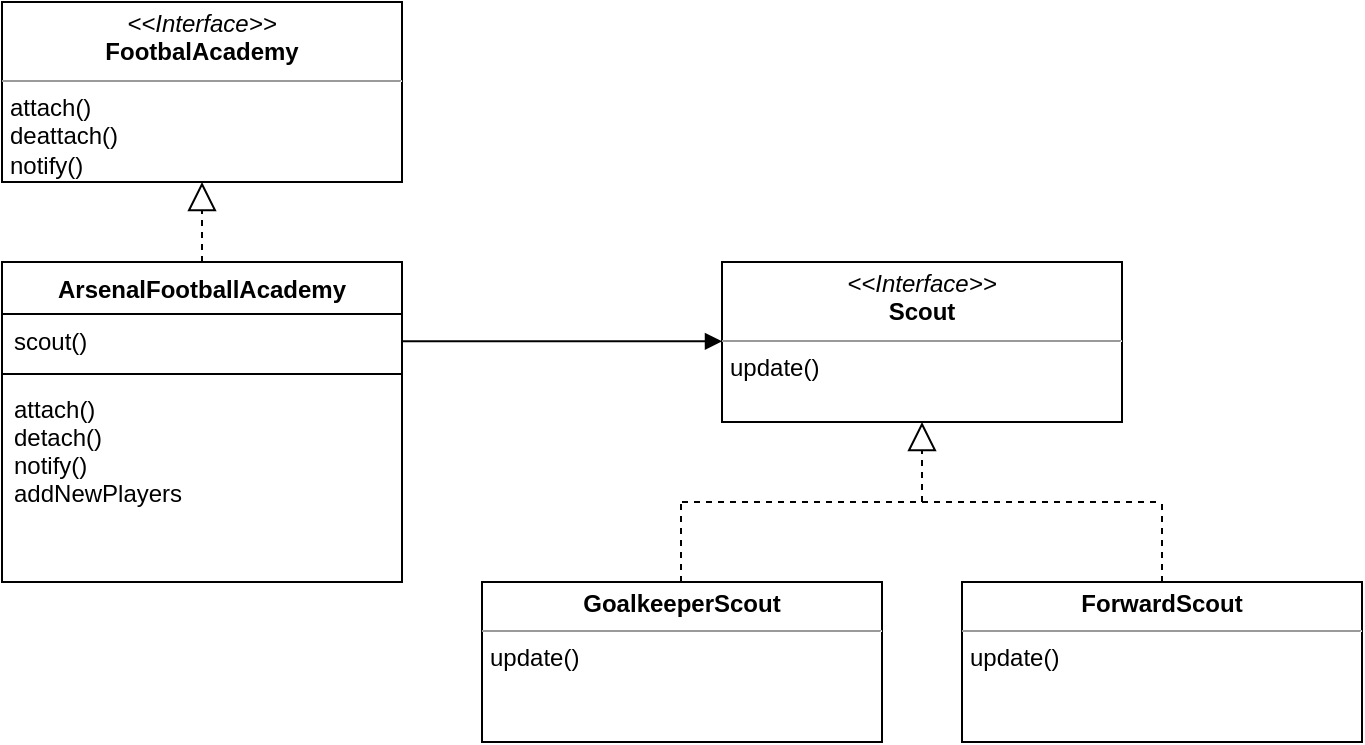 <mxfile version="20.2.3" type="device"><diagram id="nB49i7TH0BTFZbtzXf2y" name="Singleton"><mxGraphModel dx="836" dy="1360" grid="1" gridSize="10" guides="1" tooltips="1" connect="1" arrows="1" fold="1" page="1" pageScale="1" pageWidth="827" pageHeight="1169" math="0" shadow="0"><root><mxCell id="0"/><mxCell id="1" parent="0"/><mxCell id="cOpUwY9juvM1CkxW5ePs-6" value="name" style="endArrow=block;endFill=1;html=1;edgeStyle=orthogonalEdgeStyle;align=left;verticalAlign=top;rounded=0;" edge="1" parent="1"><mxGeometry x="-1" y="125" relative="1" as="geometry"><mxPoint x="280" y="239.63" as="sourcePoint"/><mxPoint x="440" y="239.63" as="targetPoint"/><mxPoint x="-60" y="15" as="offset"/></mxGeometry></mxCell><mxCell id="cOpUwY9juvM1CkxW5ePs-7" value="1" style="edgeLabel;resizable=0;html=1;align=left;verticalAlign=bottom;" connectable="0" vertex="1" parent="cOpUwY9juvM1CkxW5ePs-6"><mxGeometry x="-1" relative="1" as="geometry"><mxPoint x="-50" y="-100" as="offset"/></mxGeometry></mxCell><mxCell id="NV215gdg77gjgrnoeRMn-28" value="ArsenalFootballAcademy" style="swimlane;fontStyle=1;align=center;verticalAlign=top;childLayout=stackLayout;horizontal=1;startSize=26;horizontalStack=0;resizeParent=1;resizeParentMax=0;resizeLast=0;collapsible=1;marginBottom=0;" parent="1" vertex="1"><mxGeometry x="80" y="200" width="200" height="160" as="geometry"/></mxCell><mxCell id="cOpUwY9juvM1CkxW5ePs-1" value="scout()" style="text;strokeColor=none;fillColor=none;align=left;verticalAlign=top;spacingLeft=4;spacingRight=4;overflow=hidden;rotatable=0;points=[[0,0.5],[1,0.5]];portConstraint=eastwest;" vertex="1" parent="NV215gdg77gjgrnoeRMn-28"><mxGeometry y="26" width="200" height="26" as="geometry"/></mxCell><mxCell id="NV215gdg77gjgrnoeRMn-30" value="" style="line;strokeWidth=1;fillColor=none;align=left;verticalAlign=middle;spacingTop=-1;spacingLeft=3;spacingRight=3;rotatable=0;labelPosition=right;points=[];portConstraint=eastwest;" parent="NV215gdg77gjgrnoeRMn-28" vertex="1"><mxGeometry y="52" width="200" height="8" as="geometry"/></mxCell><mxCell id="NV215gdg77gjgrnoeRMn-29" value="attach()&#10;detach()&#10;notify()&#10;addNewPlayers" style="text;strokeColor=none;fillColor=none;align=left;verticalAlign=top;spacingLeft=4;spacingRight=4;overflow=hidden;rotatable=0;points=[[0,0.5],[1,0.5]];portConstraint=eastwest;" parent="NV215gdg77gjgrnoeRMn-28" vertex="1"><mxGeometry y="60" width="200" height="100" as="geometry"/></mxCell><mxCell id="NV215gdg77gjgrnoeRMn-40" value="" style="endArrow=block;dashed=1;endFill=0;endSize=12;html=1;rounded=0;entryX=0.5;entryY=1;entryDx=0;entryDy=0;" parent="1" target="NV215gdg77gjgrnoeRMn-44" edge="1"><mxGeometry width="160" relative="1" as="geometry"><mxPoint x="540" y="320" as="sourcePoint"/><mxPoint x="680" y="555" as="targetPoint"/></mxGeometry></mxCell><mxCell id="NV215gdg77gjgrnoeRMn-44" value="&lt;p style=&quot;margin:0px;margin-top:4px;text-align:center;&quot;&gt;&lt;i&gt;&amp;lt;&amp;lt;Interface&amp;gt;&amp;gt;&lt;/i&gt;&lt;br&gt;&lt;b&gt;Scout&lt;/b&gt;&lt;/p&gt;&lt;hr size=&quot;1&quot;&gt;&lt;p style=&quot;margin:0px;margin-left:4px;&quot;&gt;update()&lt;br&gt;&lt;br&gt;&lt;/p&gt;" style="verticalAlign=top;align=left;overflow=fill;fontSize=12;fontFamily=Helvetica;html=1;" parent="1" vertex="1"><mxGeometry x="440" y="200" width="200" height="80" as="geometry"/></mxCell><mxCell id="NV215gdg77gjgrnoeRMn-48" value="&lt;p style=&quot;margin:0px;margin-top:4px;text-align:center;&quot;&gt;&lt;b&gt;GoalkeeperScout&lt;/b&gt;&lt;/p&gt;&lt;hr size=&quot;1&quot;&gt;&lt;p style=&quot;margin:0px;margin-left:4px;&quot;&gt;update()&lt;br&gt;&lt;br&gt;&lt;/p&gt;" style="verticalAlign=top;align=left;overflow=fill;fontSize=12;fontFamily=Helvetica;html=1;" parent="1" vertex="1"><mxGeometry x="320" y="360" width="200" height="80" as="geometry"/></mxCell><mxCell id="NV215gdg77gjgrnoeRMn-49" value="&lt;p style=&quot;margin:0px;margin-top:4px;text-align:center;&quot;&gt;&lt;i&gt;&amp;lt;&amp;lt;Interface&amp;gt;&amp;gt;&lt;/i&gt;&lt;br&gt;&lt;b&gt;FootbalAcademy&lt;/b&gt;&lt;/p&gt;&lt;hr size=&quot;1&quot;&gt;&lt;p style=&quot;margin:0px;margin-left:4px;&quot;&gt;attach()&lt;/p&gt;&lt;p style=&quot;margin:0px;margin-left:4px;&quot;&gt;deattach()&lt;br&gt;&lt;/p&gt;&lt;p style=&quot;margin:0px;margin-left:4px;&quot;&gt;notify()&lt;/p&gt;" style="verticalAlign=top;align=left;overflow=fill;fontSize=12;fontFamily=Helvetica;html=1;" parent="1" vertex="1"><mxGeometry x="80" y="70" width="200" height="90" as="geometry"/></mxCell><mxCell id="NV215gdg77gjgrnoeRMn-50" value="" style="endArrow=block;dashed=1;endFill=0;endSize=12;html=1;rounded=0;exitX=0.5;exitY=0;exitDx=0;exitDy=0;entryX=0.5;entryY=1;entryDx=0;entryDy=0;" parent="1" source="NV215gdg77gjgrnoeRMn-28" target="NV215gdg77gjgrnoeRMn-49" edge="1"><mxGeometry width="160" relative="1" as="geometry"><mxPoint x="340" y="290" as="sourcePoint"/><mxPoint x="500" y="290" as="targetPoint"/></mxGeometry></mxCell><mxCell id="cOpUwY9juvM1CkxW5ePs-2" value="&lt;p style=&quot;margin:0px;margin-top:4px;text-align:center;&quot;&gt;&lt;b&gt;ForwardScout&lt;/b&gt;&lt;/p&gt;&lt;hr size=&quot;1&quot;&gt;&lt;p style=&quot;margin:0px;margin-left:4px;&quot;&gt;update()&lt;br&gt;&lt;br&gt;&lt;/p&gt;" style="verticalAlign=top;align=left;overflow=fill;fontSize=12;fontFamily=Helvetica;html=1;" vertex="1" parent="1"><mxGeometry x="560" y="360" width="200" height="80" as="geometry"/></mxCell><mxCell id="cOpUwY9juvM1CkxW5ePs-3" value="" style="endArrow=none;dashed=1;html=1;rounded=0;" edge="1" parent="1"><mxGeometry width="50" height="50" relative="1" as="geometry"><mxPoint x="420" y="320" as="sourcePoint"/><mxPoint x="660" y="320" as="targetPoint"/></mxGeometry></mxCell><mxCell id="cOpUwY9juvM1CkxW5ePs-4" value="" style="endArrow=none;dashed=1;html=1;rounded=0;exitX=0.5;exitY=0;exitDx=0;exitDy=0;" edge="1" parent="1" source="cOpUwY9juvM1CkxW5ePs-2"><mxGeometry width="50" height="50" relative="1" as="geometry"><mxPoint x="560" y="350" as="sourcePoint"/><mxPoint x="660" y="320" as="targetPoint"/></mxGeometry></mxCell><mxCell id="cOpUwY9juvM1CkxW5ePs-5" value="" style="endArrow=none;dashed=1;html=1;rounded=0;exitX=0.5;exitY=0;exitDx=0;exitDy=0;" edge="1" parent="1"><mxGeometry width="50" height="50" relative="1" as="geometry"><mxPoint x="419.5" y="360" as="sourcePoint"/><mxPoint x="419.5" y="320" as="targetPoint"/></mxGeometry></mxCell></root></mxGraphModel></diagram></mxfile>